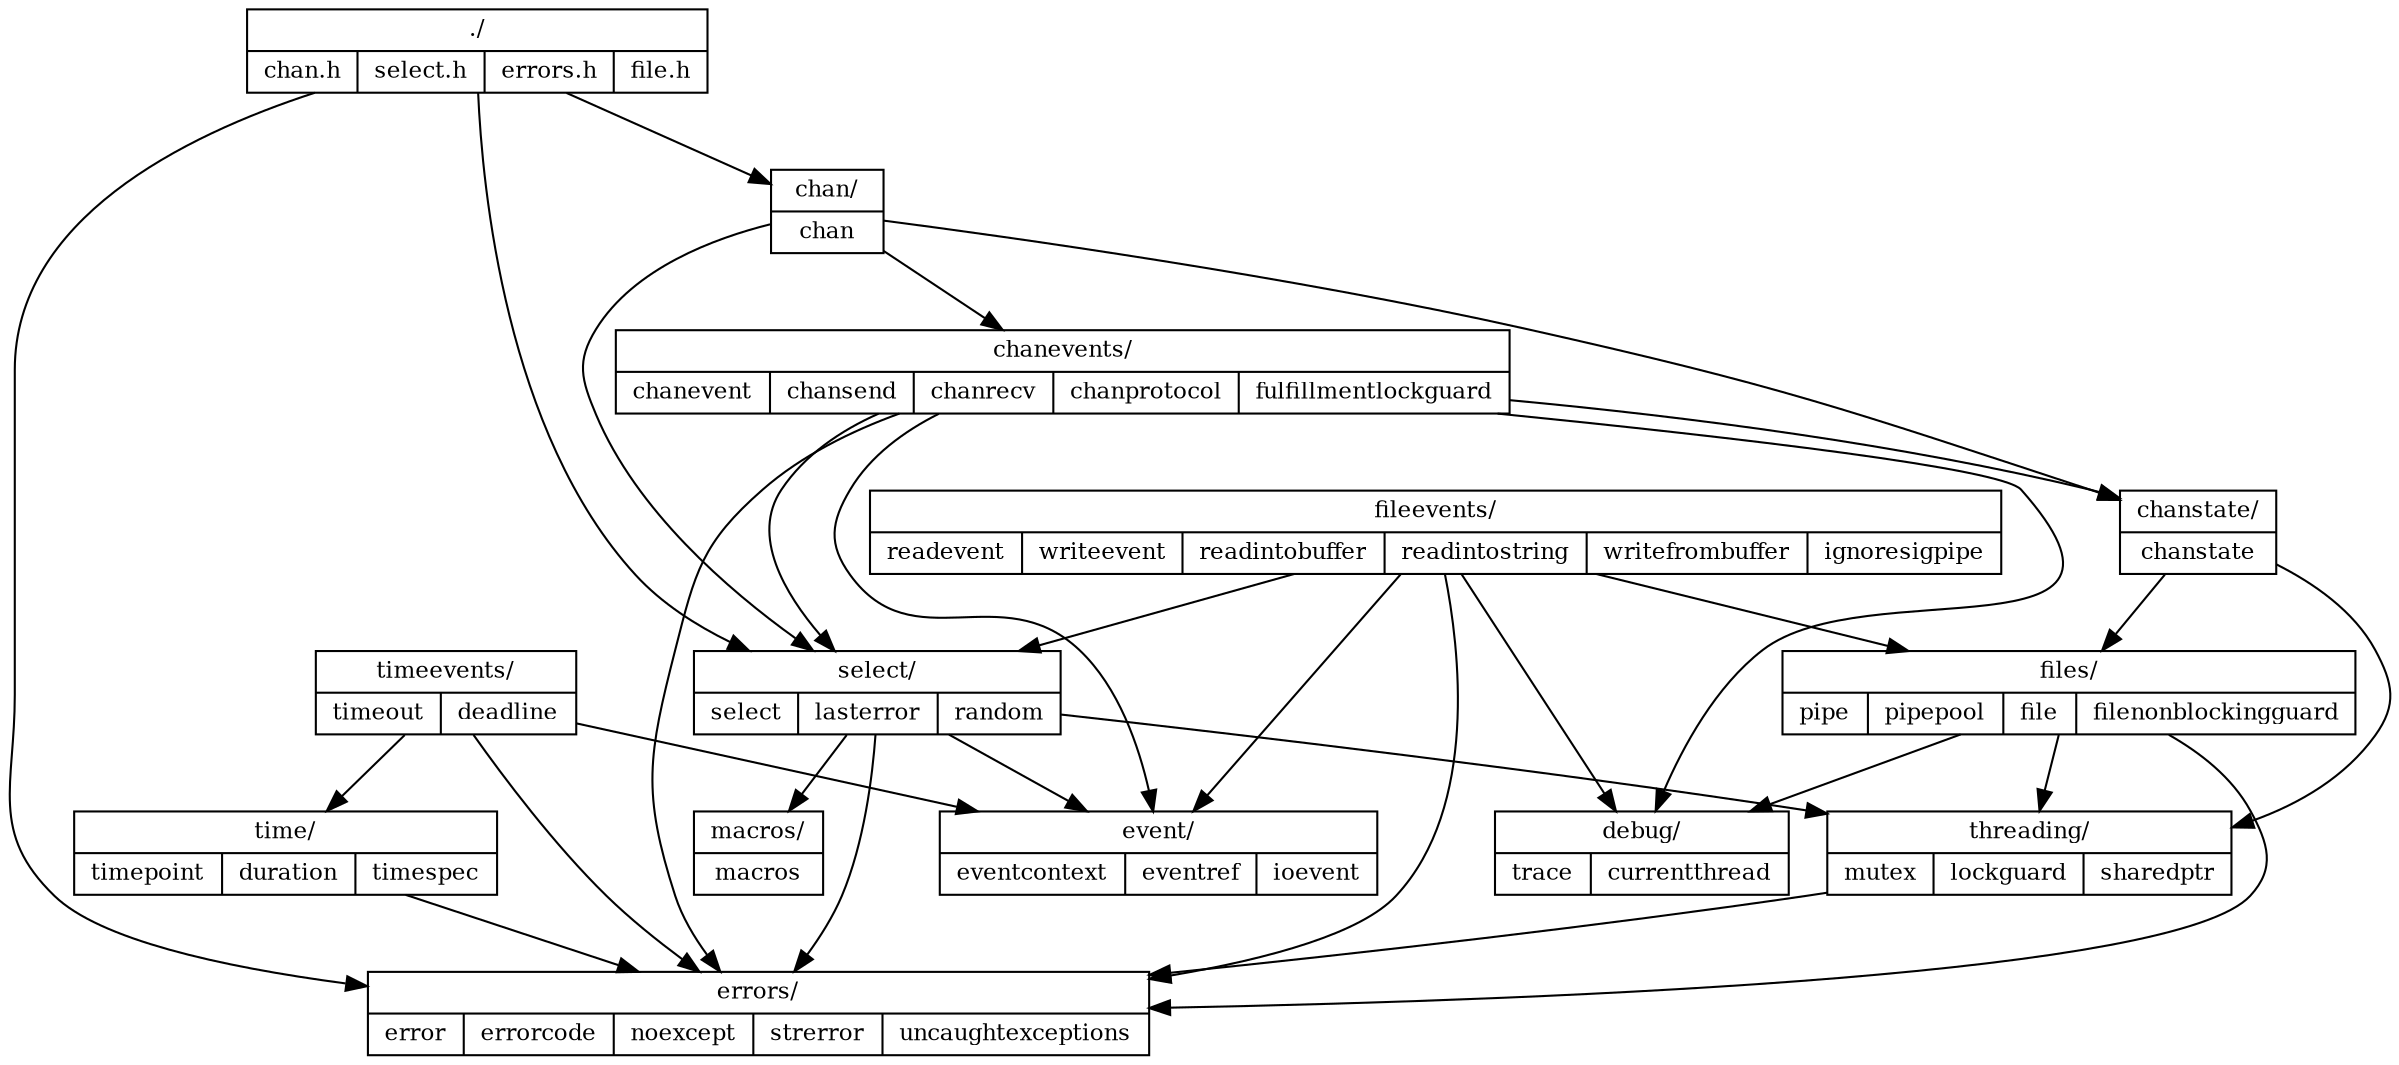 digraph structs {
    node [shape=record, fontsize=11];

    root       [label="{./|{chan.h|select.h|errors.h|file.h}}"];
    chan       [label="{chan/|{chan}}"];
    chanevents [label="{chanevents/|{chanevent|chansend|chanrecv|chanprotocol|fulfillmentlockguard}}"];
    chanstate  [label="{chanstate/|{chanstate}}"];
    fileevents [label="{fileevents/|{readevent|writeevent|readintobuffer|readintostring|writefrombuffer|ignoresigpipe}}"];
    files      [label="{files/|{pipe|pipepool|file|filenonblockingguard}}"];
    select     [label="{select/|{select|lasterror|random}}"];
    errors     [label="{errors/|{error|errorcode|noexcept|strerror|uncaughtexceptions}}"];
    threading  [label="{threading/|{mutex|lockguard|sharedptr}}"];
    event      [label="{event/|{eventcontext|eventref|ioevent}}"];
    macros     [label="{macros/|{macros}}"];
    time       [label="{time/|{timepoint|duration|timespec}}"];
    timeevents [label="{timeevents/|{timeout|deadline}}"];
    debug      [label="{debug/|{trace|currentthread}}"];

    root -> chan;
    root -> errors;
    root -> select;

    chanevents -> debug
    fileevents -> debug
    files -> debug

    chan -> chanevents;
    chan -> chanstate;
    chan -> select;

    chanevents -> chanstate;
    chanevents -> event;
    chanevents -> errors;
    chanevents -> select;
    
    chanstate -> files;
    chanstate -> threading;

    fileevents -> files;
    fileevents -> event;
    fileevents -> errors;
    fileevents -> select;

    files -> errors;
    files -> threading;

    select -> threading;
    select -> errors;
    select -> event;
    select -> macros;

    time -> errors;
    
    timeevents -> time;
    timeevents -> event;
    timeevents -> errors;

    threading -> errors;
}
